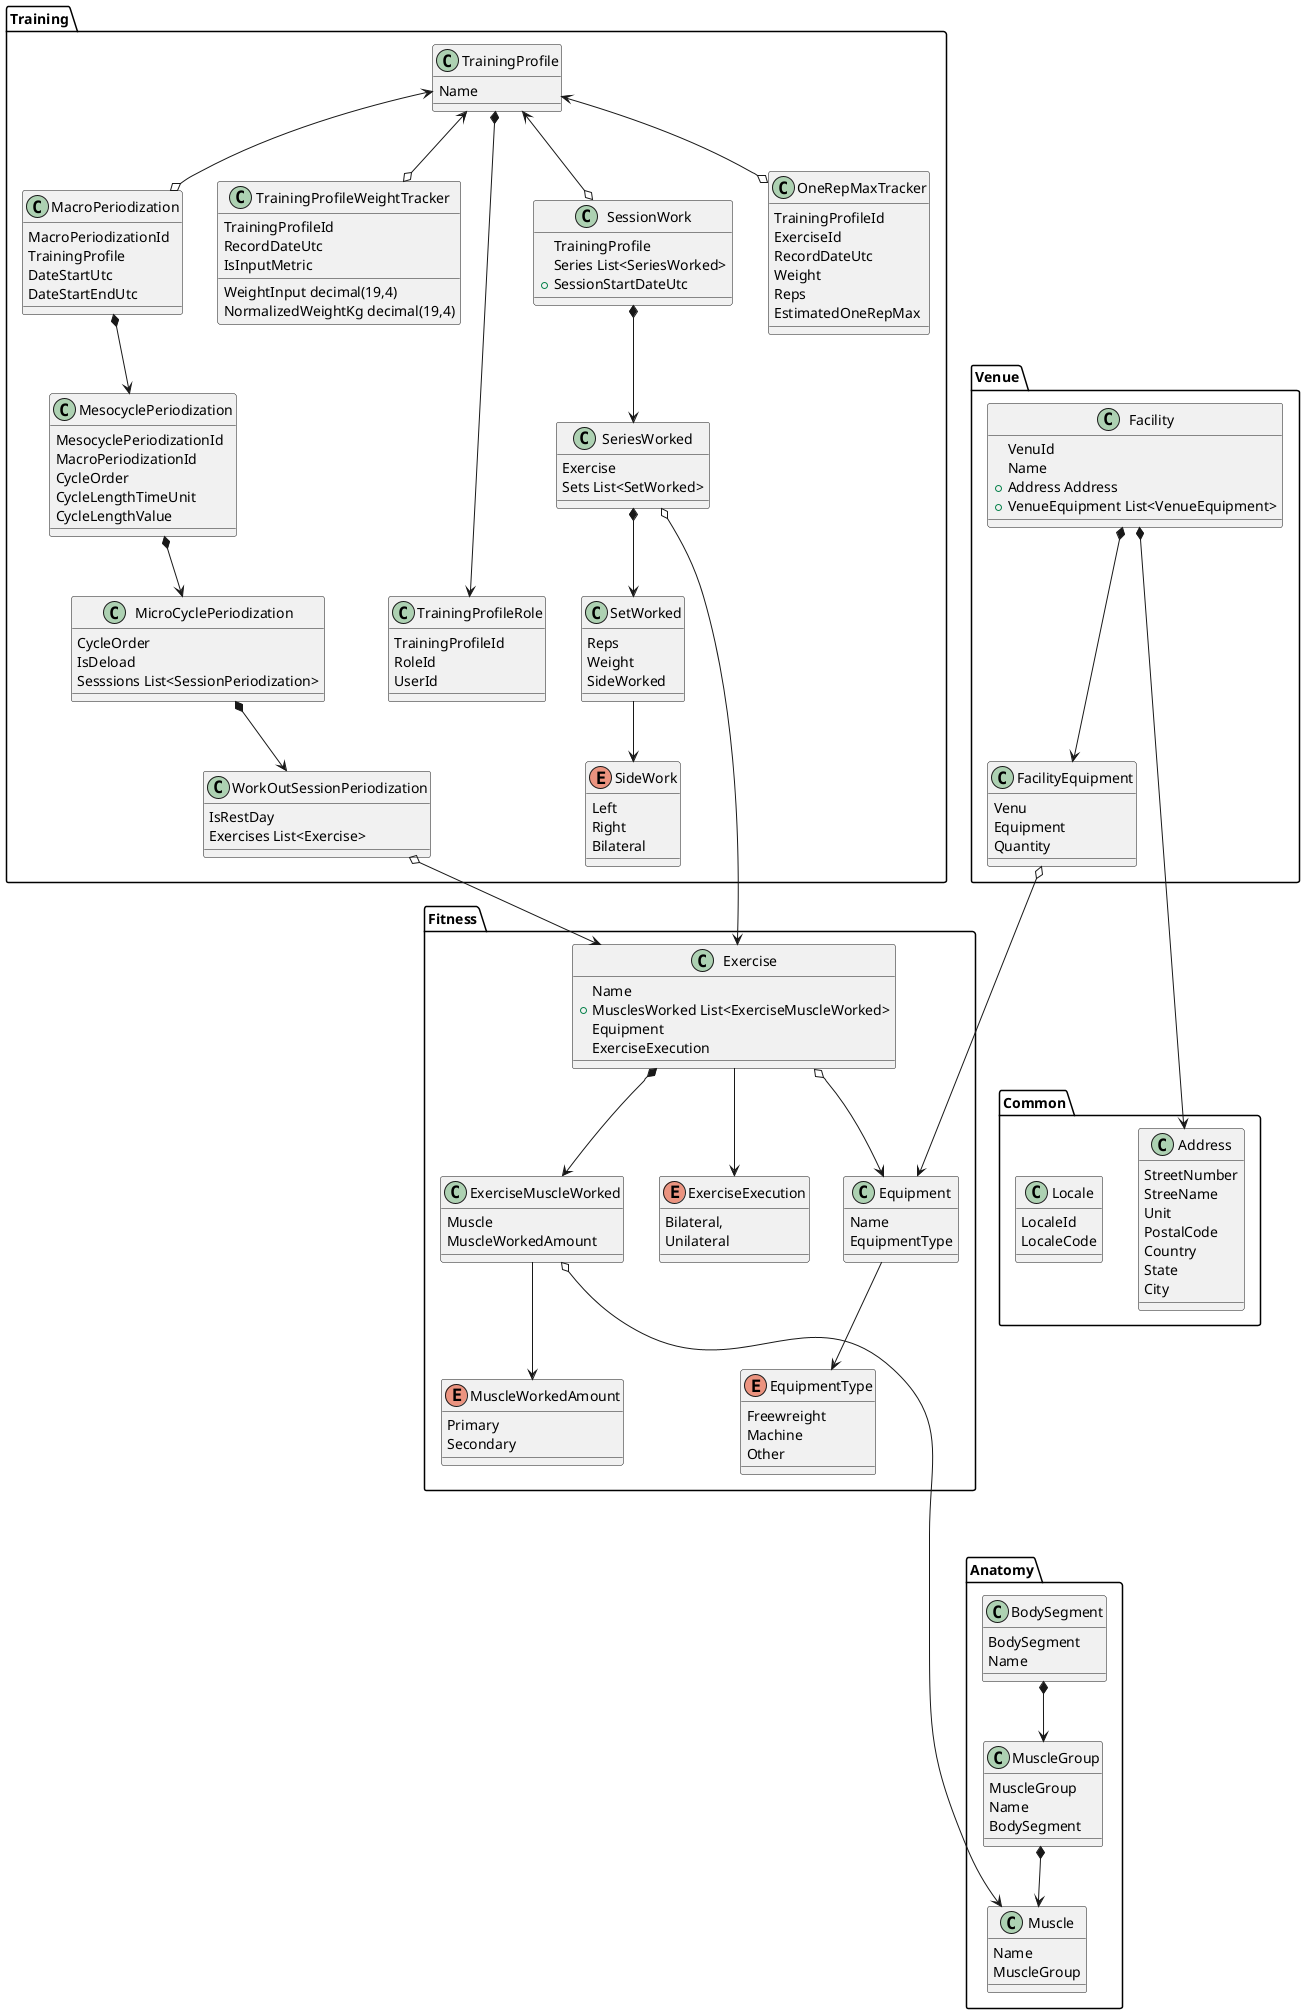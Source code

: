 @startuml

package Anatomy {
    class MuscleGroup {
        MuscleGroup
        Name
        BodySegment
    }

    class Muscle {
        Name
        MuscleGroup
    }

    class BodySegment {
        BodySegment
        Name
    }
    
    BodySegment *--> MuscleGroup
    MuscleGroup *--> Muscle
}

package Fitness {
    class Exercise {
        Name
        + MusclesWorked List<ExerciseMuscleWorked>
        Equipment        
        ExerciseExecution
    }

    class ExerciseMuscleWorked {
        Muscle
        MuscleWorkedAmount
    }

    enum MuscleWorkedAmount {
        Primary
        Secondary
    }

    class Equipment {
        Name
        EquipmentType
    }

    enum ExerciseExecution {
        Bilateral,
        Unilateral
    }
    enum EquipmentType {
        Freewreight
        Machine
        Other
    }

    Exercise *--> ExerciseMuscleWorked
    Exercise o--> Equipment
    Exercise --> ExerciseExecution
    ExerciseMuscleWorked --> MuscleWorkedAmount
    Fitness.ExerciseMuscleWorked o------> Anatomy.Muscle
    Equipment --> EquipmentType
}



package Training {
    class TrainingProfile {
        Name
    }

    class MacroPeriodization
    {
        MacroPeriodizationId
        TrainingProfile
        DateStartUtc
        DateStartEndUtc
    }

    class MesocyclePeriodization
    {
        MesocyclePeriodizationId
        MacroPeriodizationId
        CycleOrder        
        CycleLengthTimeUnit
        CycleLengthValue
    }

    class MicroCyclePeriodization
    {
        CycleOrder
        IsDeload        
        Sesssions List<SessionPeriodization>
    }

    class WorkOutSessionPeriodization
    {
        IsRestDay
        Exercises List<Exercise> 
    }

    class TrainingProfileWeightTracker {
        TrainingProfileId
        RecordDateUtc
        WeightInput decimal(19,4)
        IsInputMetric
        NormalizedWeightKg decimal(19,4)
    }

    class TrainingProfileRole {
        TrainingProfileId
        RoleId
        UserId
    }

    class SessionWork {
        TrainingProfile
        Series List<SeriesWorked>
        + SessionStartDateUtc
    }

    class SeriesWorked {
        Exercise
        Sets List<SetWorked>
    }

    class SetWorked {
        Reps
        Weight
        SideWorked
    }

    class OneRepMaxTracker {
        TrainingProfileId
        ExerciseId
        RecordDateUtc
        Weight
        Reps
        EstimatedOneRepMax
    }

    enum SideWork {
        Left
        Right
        Bilateral
    }

    TrainingProfile *----> TrainingProfileRole
    TrainingProfile <--o TrainingProfileWeightTracker
    TrainingProfile <--o SessionWork
    TrainingProfile <--o OneRepMaxTracker
    TrainingProfile <--o MacroPeriodization     

    MacroPeriodization *--> MesocyclePeriodization     
    MesocyclePeriodization *--> MicroCyclePeriodization
    MicroCyclePeriodization *--> WorkOutSessionPeriodization
    WorkOutSessionPeriodization o--> Fitness.Exercise
   
    SessionWork *--> SeriesWorked
    SeriesWorked *--> SetWorked
    SetWorked --> SideWork
}

Training.SeriesWorked o--> Fitness.Exercise

package Venue {
    class Facility {
        VenuId
        Name  
        + Address Address      
        + VenueEquipment List<VenueEquipment>
    }

    class FacilityEquipment {
        Venu
        Equipment
        Quantity
    }
    
    Facility *---> FacilityEquipment
}

FacilityEquipment o---> Fitness.Equipment

Facility *-----> Common.Address

package Common {
    class Address {
        StreetNumber
        StreeName
        Unit
        PostalCode
        Country
        State
        City
    }

    class Locale {
        LocaleId
        LocaleCode
    }
}
@enduml